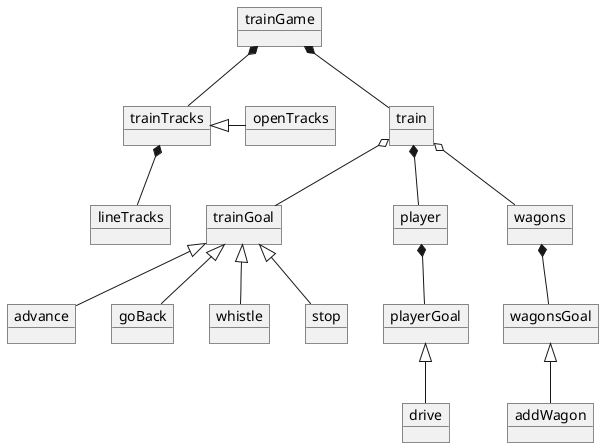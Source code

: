 @startuml trainModel

    object trainGame
    object train
    object trainTracks
    object lineTracks
    object openTracks
    
    object wagons
    object wagonsGoal
    object addWagon
    object trainGoal
    object stop
    object advance
    object goBack
    object whistle
    object player
    object playerGoal
    object drive

    trainGame *-- train
    
    train o-- wagons
    train o-- trainGoal
    train *-- player
    
    trainGame *-- trainTracks
    openTracks -right-|> trainTracks
    trainTracks *-- lineTracks

    wagons *-- wagonsGoal
    addWagon -up-|> wagonsGoal

    player *-- playerGoal
    drive -up-|> playerGoal

    trainGoal <|-- stop
    trainGoal <|-- advance
    trainGoal <|-- goBack
    trainGoal <|-- whistle

    

@enduml